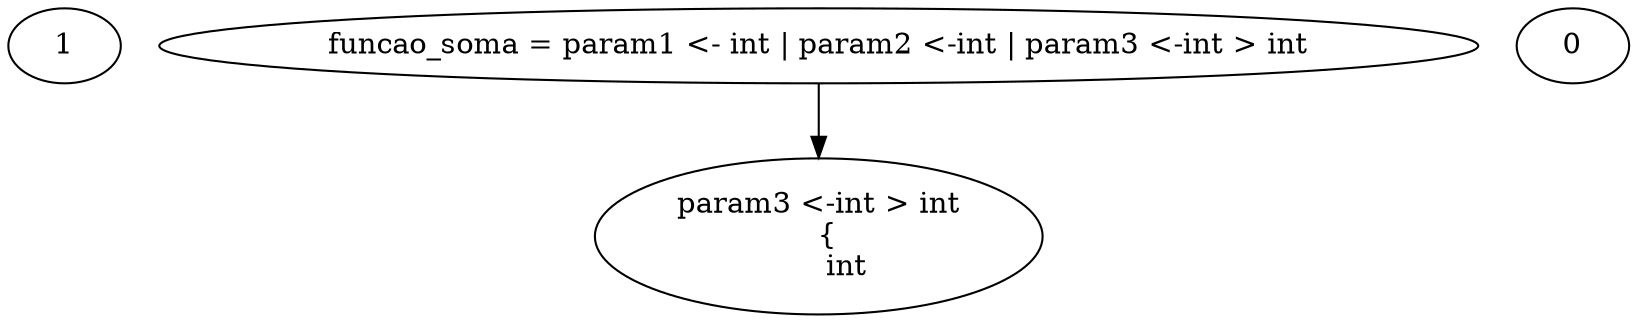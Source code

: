 # Executado assim: output2dot.sh 
# https://graphviz.org/doc/info/lang.html
digraph {
  1
  x12a704360 [label="funcao_soma = param1 <- int | param2 <-int | param3 <-int > int"];
  x12a704360 -> x12a7043c0
  0
  x12a7043c0 [label="param3 <-int > int
  {
      int"];
}
